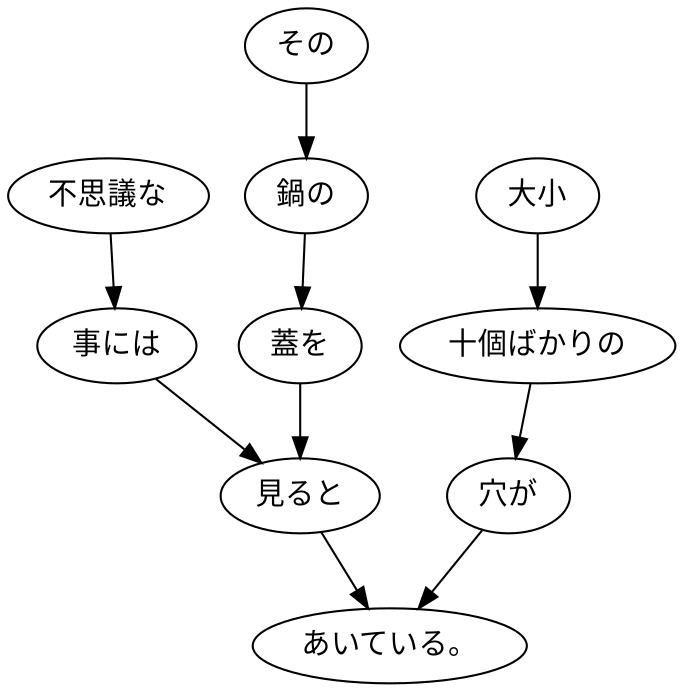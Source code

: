 digraph graph3609 {
	node0 [label="不思議な"];
	node1 [label="事には"];
	node2 [label="その"];
	node3 [label="鍋の"];
	node4 [label="蓋を"];
	node5 [label="見ると"];
	node6 [label="大小"];
	node7 [label="十個ばかりの"];
	node8 [label="穴が"];
	node9 [label="あいている。"];
	node0 -> node1;
	node1 -> node5;
	node2 -> node3;
	node3 -> node4;
	node4 -> node5;
	node5 -> node9;
	node6 -> node7;
	node7 -> node8;
	node8 -> node9;
}
